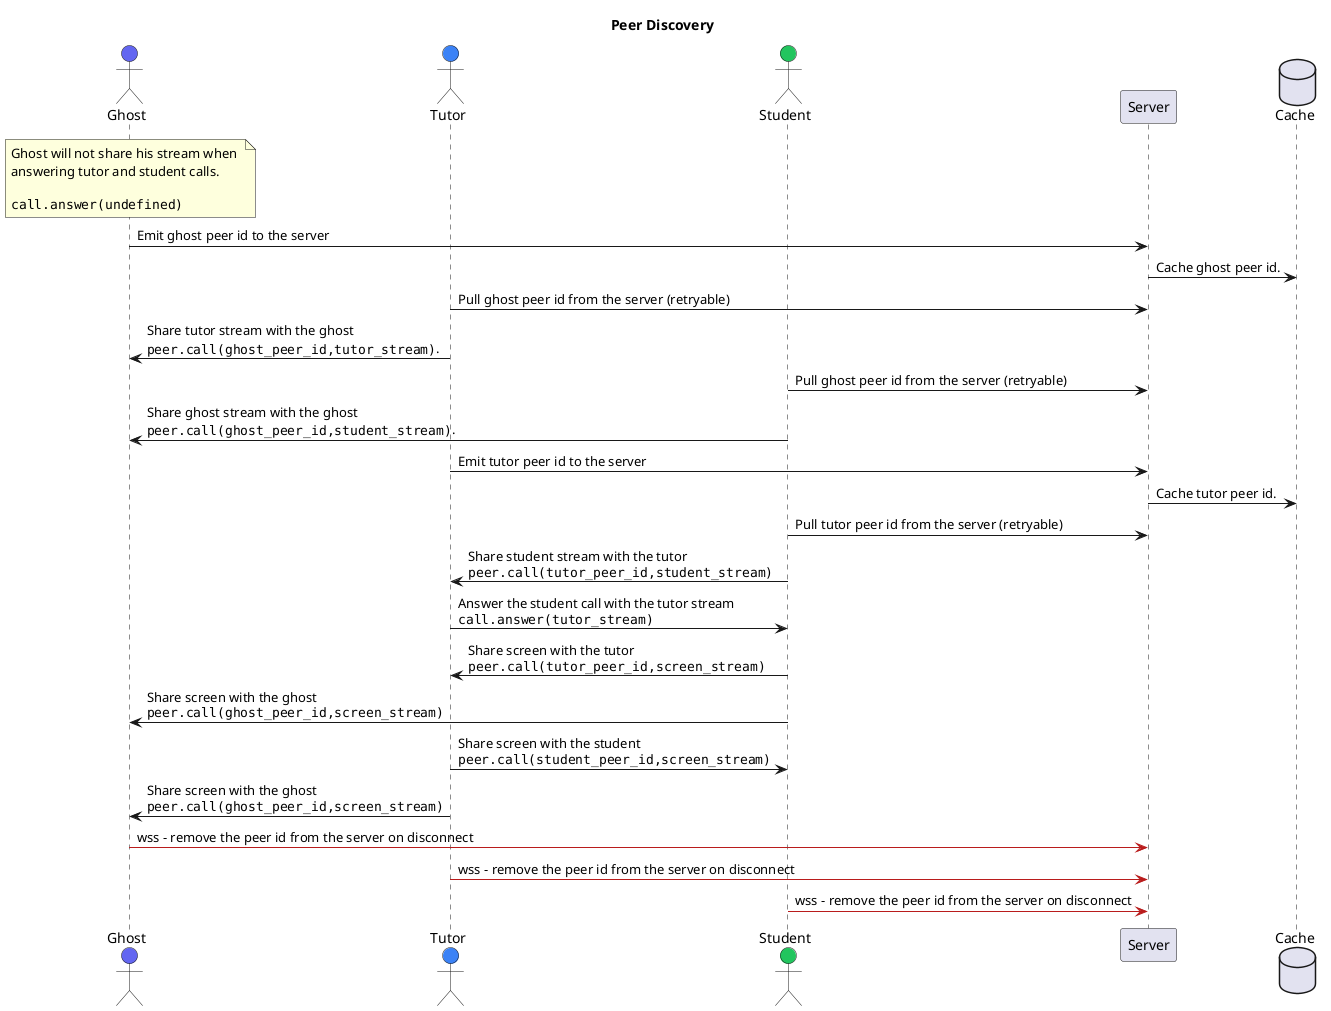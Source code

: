 @startuml Peer Discovery

title Peer Discovery

actor Ghost as ghost #6366f1
actor Tutor as tutor #3b82f6
actor Student as student #22c55e
participant Server as server
database Cache as cache 

note over ghost
Ghost will not share his stream when 
answering tutor and student calls.

<code>
call.answer(undefined)
</code>
end note

ghost -> server: Emit ghost peer id to the server
server -> cache: Cache ghost peer id.

tutor -> server: Pull ghost peer id from the server (retryable)
tutor -> ghost: Share tutor stream with the ghost\n""peer.call(ghost_peer_id,tutor_stream)"".

student -> server: Pull ghost peer id from the server (retryable)
student -> ghost: Share ghost stream with the ghost\n""peer.call(ghost_peer_id,student_stream)"".

tutor -> server: Emit tutor peer id to the server
server -> cache: Cache tutor peer id.

student -> server: Pull tutor peer id from the server (retryable)
student -> tutor: Share student stream with the tutor\n""peer.call(tutor_peer_id,student_stream)""
tutor -> student: Answer the student call with the tutor stream\n""call.answer(tutor_stream)""

student -> tutor: Share screen with the tutor\n""peer.call(tutor_peer_id,screen_stream)""
student -> ghost: Share screen with the ghost\n""peer.call(ghost_peer_id,screen_stream)""

tutor -> student: Share screen with the student\n""peer.call(student_peer_id,screen_stream)""
tutor -> ghost: Share screen with the ghost\n""peer.call(ghost_peer_id,screen_stream)""


ghost -[#b91c1c]> server: wss - remove the peer id from the server on disconnect
tutor -[#b91c1c]> server: wss - remove the peer id from the server on disconnect
student -[#b91c1c]> server: wss - remove the peer id from the server on disconnect
@enduml